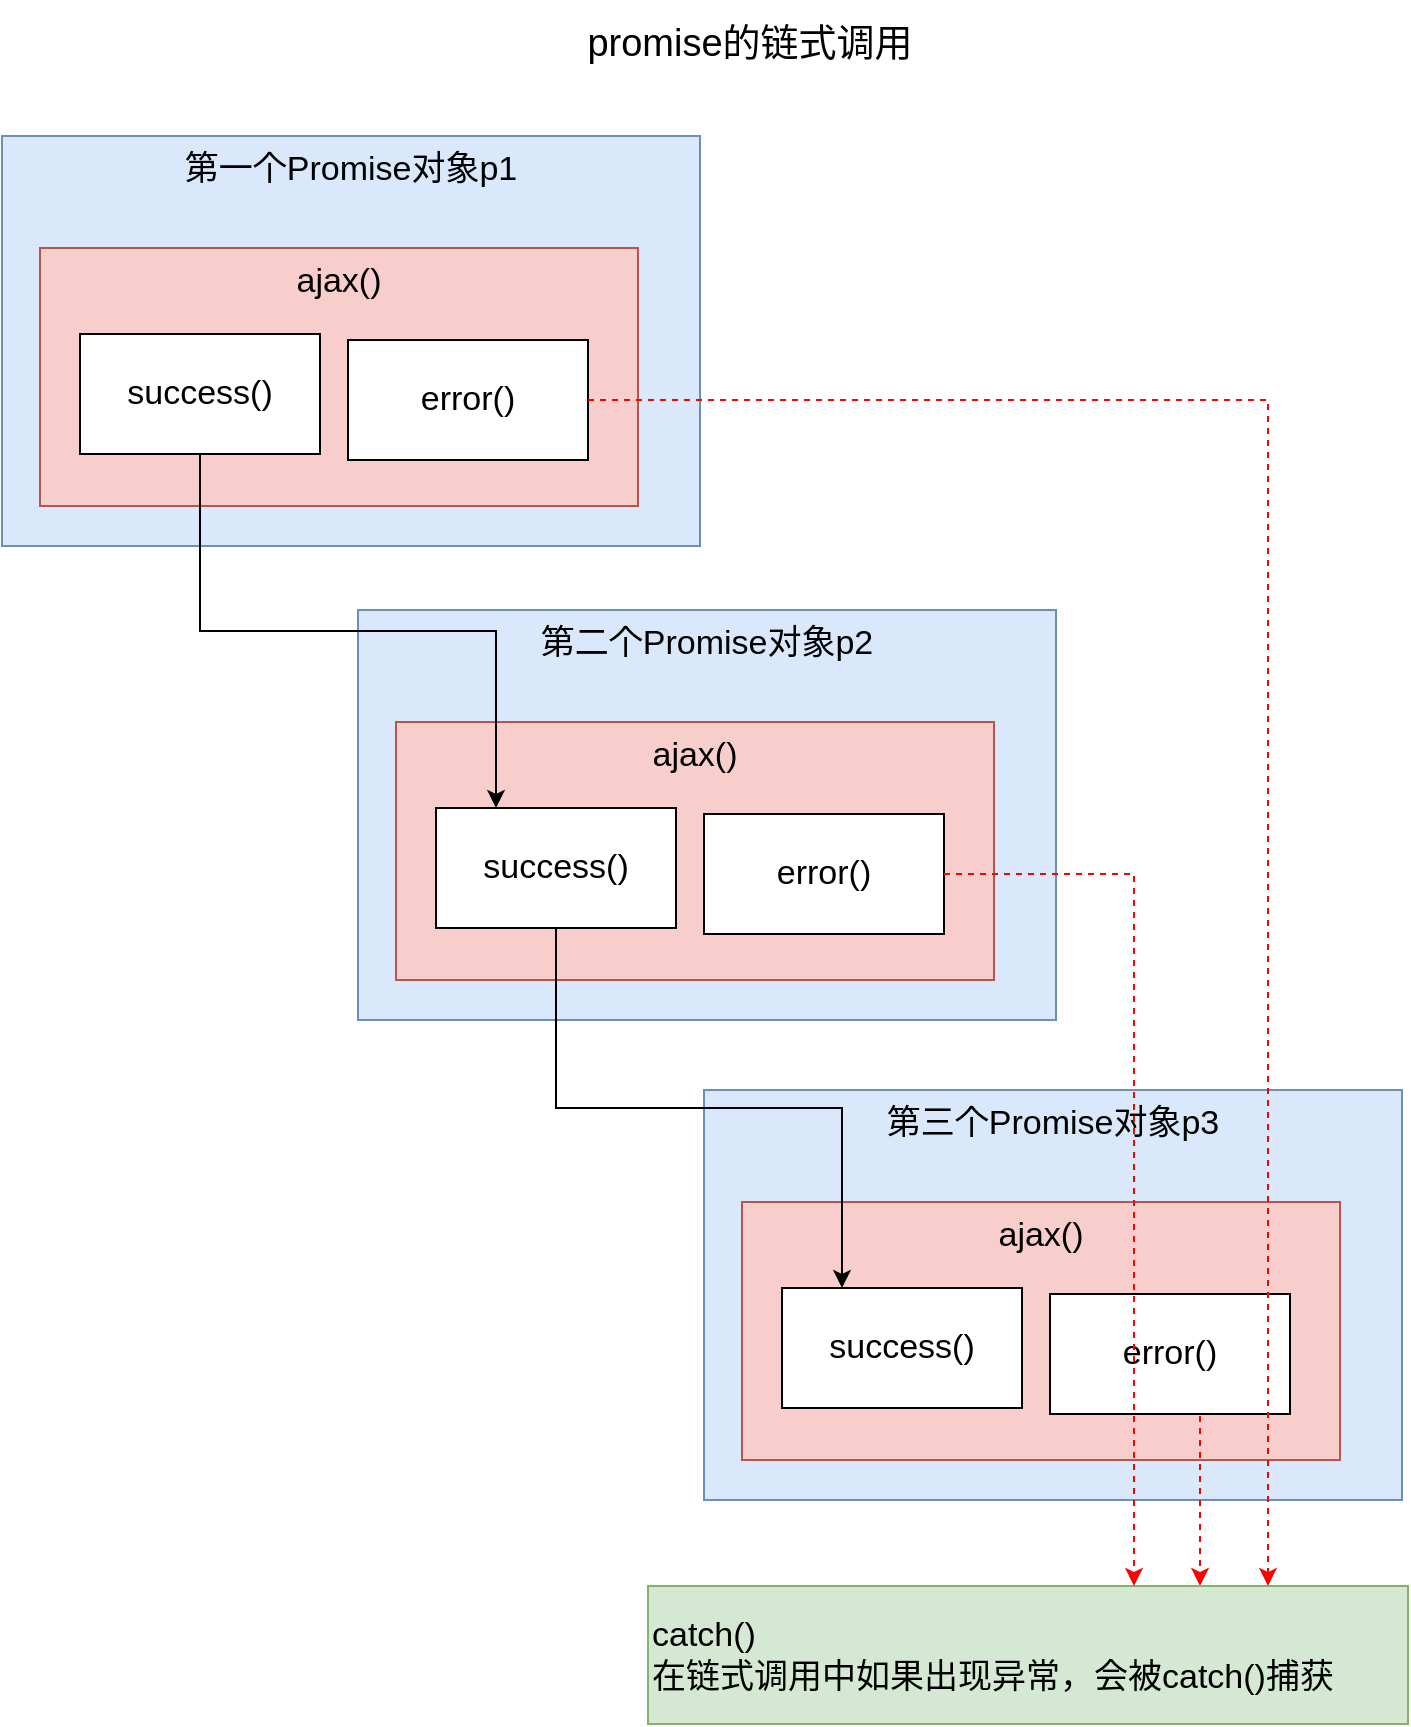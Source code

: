 <mxfile compressed="false" version="18.0.1" type="device">
  <diagram id="3w6g5_Ta-V8lRmugiTsT" name="第 1 页">
    <mxGraphModel dx="717" dy="770" grid="0" gridSize="10" guides="1" tooltips="1" connect="1" arrows="1" fold="1" page="0" pageScale="1" pageWidth="827" pageHeight="1169" math="0" shadow="0">
      <root>
        <mxCell id="0" />
        <mxCell id="1" parent="0" />
        <mxCell id="qMbZHSbTQDT-AVuzsdPi-1" value="promise的链式调用" style="text;html=1;strokeColor=none;fillColor=none;align=center;verticalAlign=middle;whiteSpace=wrap;rounded=0;fontSize=19;" vertex="1" parent="1">
          <mxGeometry x="687" y="200" width="202" height="43" as="geometry" />
        </mxCell>
        <mxCell id="qMbZHSbTQDT-AVuzsdPi-2" value="第一个Promise对象p1&lt;br&gt;" style="rounded=0;whiteSpace=wrap;html=1;fontSize=17;verticalAlign=top;align=center;fillColor=#dae8fc;strokeColor=#6c8ebf;" vertex="1" parent="1">
          <mxGeometry x="414" y="268" width="349" height="205" as="geometry" />
        </mxCell>
        <mxCell id="qMbZHSbTQDT-AVuzsdPi-7" value="ajax()" style="rounded=0;whiteSpace=wrap;html=1;fontSize=17;verticalAlign=top;fillColor=#f8cecc;strokeColor=#b85450;" vertex="1" parent="1">
          <mxGeometry x="433" y="324" width="299" height="129" as="geometry" />
        </mxCell>
        <mxCell id="qMbZHSbTQDT-AVuzsdPi-5" value="success()" style="rounded=0;whiteSpace=wrap;html=1;fontSize=17;" vertex="1" parent="1">
          <mxGeometry x="453" y="367" width="120" height="60" as="geometry" />
        </mxCell>
        <mxCell id="qMbZHSbTQDT-AVuzsdPi-6" value="error()" style="rounded=0;whiteSpace=wrap;html=1;fontSize=17;" vertex="1" parent="1">
          <mxGeometry x="587" y="370" width="120" height="60" as="geometry" />
        </mxCell>
        <mxCell id="qMbZHSbTQDT-AVuzsdPi-8" value="第二个Promise对象p2" style="rounded=0;whiteSpace=wrap;html=1;fontSize=17;verticalAlign=top;align=center;fillColor=#dae8fc;strokeColor=#6c8ebf;" vertex="1" parent="1">
          <mxGeometry x="592" y="505" width="349" height="205" as="geometry" />
        </mxCell>
        <mxCell id="qMbZHSbTQDT-AVuzsdPi-9" value="ajax()" style="rounded=0;whiteSpace=wrap;html=1;fontSize=17;verticalAlign=top;fillColor=#f8cecc;strokeColor=#b85450;" vertex="1" parent="1">
          <mxGeometry x="611" y="561" width="299" height="129" as="geometry" />
        </mxCell>
        <mxCell id="qMbZHSbTQDT-AVuzsdPi-10" value="success()" style="rounded=0;whiteSpace=wrap;html=1;fontSize=17;" vertex="1" parent="1">
          <mxGeometry x="631" y="604" width="120" height="60" as="geometry" />
        </mxCell>
        <mxCell id="qMbZHSbTQDT-AVuzsdPi-11" value="error()" style="rounded=0;whiteSpace=wrap;html=1;fontSize=17;" vertex="1" parent="1">
          <mxGeometry x="765" y="607" width="120" height="60" as="geometry" />
        </mxCell>
        <mxCell id="qMbZHSbTQDT-AVuzsdPi-13" value="第三个Promise对象p3" style="rounded=0;whiteSpace=wrap;html=1;fontSize=17;verticalAlign=top;align=center;fillColor=#dae8fc;strokeColor=#6c8ebf;" vertex="1" parent="1">
          <mxGeometry x="765" y="745" width="349" height="205" as="geometry" />
        </mxCell>
        <mxCell id="qMbZHSbTQDT-AVuzsdPi-14" value="ajax()" style="rounded=0;whiteSpace=wrap;html=1;fontSize=17;verticalAlign=top;fillColor=#f8cecc;strokeColor=#b85450;" vertex="1" parent="1">
          <mxGeometry x="784" y="801" width="299" height="129" as="geometry" />
        </mxCell>
        <mxCell id="qMbZHSbTQDT-AVuzsdPi-15" value="success()" style="rounded=0;whiteSpace=wrap;html=1;fontSize=17;" vertex="1" parent="1">
          <mxGeometry x="804" y="844" width="120" height="60" as="geometry" />
        </mxCell>
        <mxCell id="qMbZHSbTQDT-AVuzsdPi-24" style="edgeStyle=orthogonalEdgeStyle;rounded=0;orthogonalLoop=1;jettySize=auto;html=1;fontSize=17;strokeColor=#FF0000;dashed=1;exitX=0.625;exitY=1.017;exitDx=0;exitDy=0;exitPerimeter=0;" edge="1" parent="1" source="qMbZHSbTQDT-AVuzsdPi-16" target="qMbZHSbTQDT-AVuzsdPi-21">
          <mxGeometry relative="1" as="geometry">
            <mxPoint x="1054" y="881" as="sourcePoint" />
            <Array as="points">
              <mxPoint x="1013" y="986" />
              <mxPoint x="1013" y="986" />
            </Array>
          </mxGeometry>
        </mxCell>
        <mxCell id="qMbZHSbTQDT-AVuzsdPi-16" value="error()" style="rounded=0;whiteSpace=wrap;html=1;fontSize=17;" vertex="1" parent="1">
          <mxGeometry x="938" y="847" width="120" height="60" as="geometry" />
        </mxCell>
        <mxCell id="qMbZHSbTQDT-AVuzsdPi-17" style="edgeStyle=orthogonalEdgeStyle;rounded=0;orthogonalLoop=1;jettySize=auto;html=1;exitX=0.5;exitY=1;exitDx=0;exitDy=0;entryX=0.25;entryY=0;entryDx=0;entryDy=0;fontSize=17;" edge="1" parent="1" source="qMbZHSbTQDT-AVuzsdPi-5" target="qMbZHSbTQDT-AVuzsdPi-10">
          <mxGeometry relative="1" as="geometry" />
        </mxCell>
        <mxCell id="qMbZHSbTQDT-AVuzsdPi-18" style="edgeStyle=orthogonalEdgeStyle;rounded=0;orthogonalLoop=1;jettySize=auto;html=1;exitX=0.5;exitY=1;exitDx=0;exitDy=0;entryX=0.25;entryY=0;entryDx=0;entryDy=0;fontSize=17;" edge="1" parent="1" source="qMbZHSbTQDT-AVuzsdPi-10" target="qMbZHSbTQDT-AVuzsdPi-15">
          <mxGeometry relative="1" as="geometry" />
        </mxCell>
        <mxCell id="qMbZHSbTQDT-AVuzsdPi-21" value="catch()&lt;br&gt;在链式调用中如果出现异常，会被catch()捕获" style="rounded=0;whiteSpace=wrap;html=1;fontSize=17;align=left;fillColor=#d5e8d4;strokeColor=#82b366;" vertex="1" parent="1">
          <mxGeometry x="737" y="993" width="380" height="69" as="geometry" />
        </mxCell>
        <mxCell id="qMbZHSbTQDT-AVuzsdPi-22" style="edgeStyle=orthogonalEdgeStyle;rounded=0;orthogonalLoop=1;jettySize=auto;html=1;exitX=1;exitY=0.5;exitDx=0;exitDy=0;fontSize=17;strokeColor=#FF0000;dashed=1;" edge="1" parent="1" source="qMbZHSbTQDT-AVuzsdPi-6" target="qMbZHSbTQDT-AVuzsdPi-21">
          <mxGeometry relative="1" as="geometry">
            <Array as="points">
              <mxPoint x="1047" y="400" />
            </Array>
          </mxGeometry>
        </mxCell>
        <mxCell id="qMbZHSbTQDT-AVuzsdPi-23" style="edgeStyle=orthogonalEdgeStyle;rounded=0;orthogonalLoop=1;jettySize=auto;html=1;exitX=1;exitY=0.5;exitDx=0;exitDy=0;fontSize=17;strokeColor=#FF0000;dashed=1;" edge="1" parent="1" source="qMbZHSbTQDT-AVuzsdPi-11" target="qMbZHSbTQDT-AVuzsdPi-21">
          <mxGeometry relative="1" as="geometry">
            <Array as="points">
              <mxPoint x="980" y="637" />
            </Array>
          </mxGeometry>
        </mxCell>
      </root>
    </mxGraphModel>
  </diagram>
</mxfile>
